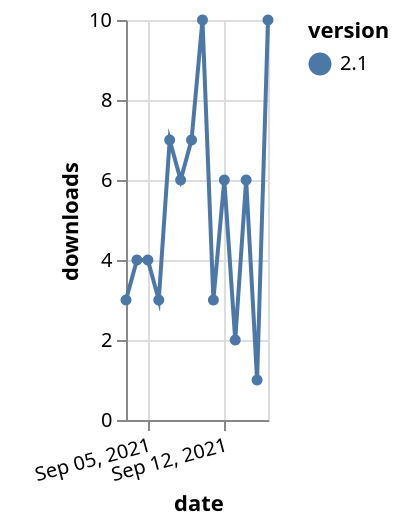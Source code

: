 {"$schema": "https://vega.github.io/schema/vega-lite/v5.json", "description": "A simple bar chart with embedded data.", "data": {"values": [{"date": "2021-09-03", "total": 13080, "delta": 3, "version": "2.1"}, {"date": "2021-09-04", "total": 13084, "delta": 4, "version": "2.1"}, {"date": "2021-09-05", "total": 13088, "delta": 4, "version": "2.1"}, {"date": "2021-09-06", "total": 13091, "delta": 3, "version": "2.1"}, {"date": "2021-09-07", "total": 13098, "delta": 7, "version": "2.1"}, {"date": "2021-09-08", "total": 13104, "delta": 6, "version": "2.1"}, {"date": "2021-09-09", "total": 13111, "delta": 7, "version": "2.1"}, {"date": "2021-09-10", "total": 13121, "delta": 10, "version": "2.1"}, {"date": "2021-09-11", "total": 13124, "delta": 3, "version": "2.1"}, {"date": "2021-09-12", "total": 13130, "delta": 6, "version": "2.1"}, {"date": "2021-09-13", "total": 13132, "delta": 2, "version": "2.1"}, {"date": "2021-09-14", "total": 13138, "delta": 6, "version": "2.1"}, {"date": "2021-09-15", "total": 13139, "delta": 1, "version": "2.1"}, {"date": "2021-09-16", "total": 13149, "delta": 10, "version": "2.1"}]}, "width": "container", "mark": {"type": "line", "point": {"filled": true}}, "encoding": {"x": {"field": "date", "type": "temporal", "timeUnit": "yearmonthdate", "title": "date", "axis": {"labelAngle": -15}}, "y": {"field": "delta", "type": "quantitative", "title": "downloads"}, "color": {"field": "version", "type": "nominal"}, "tooltip": {"field": "delta"}}}